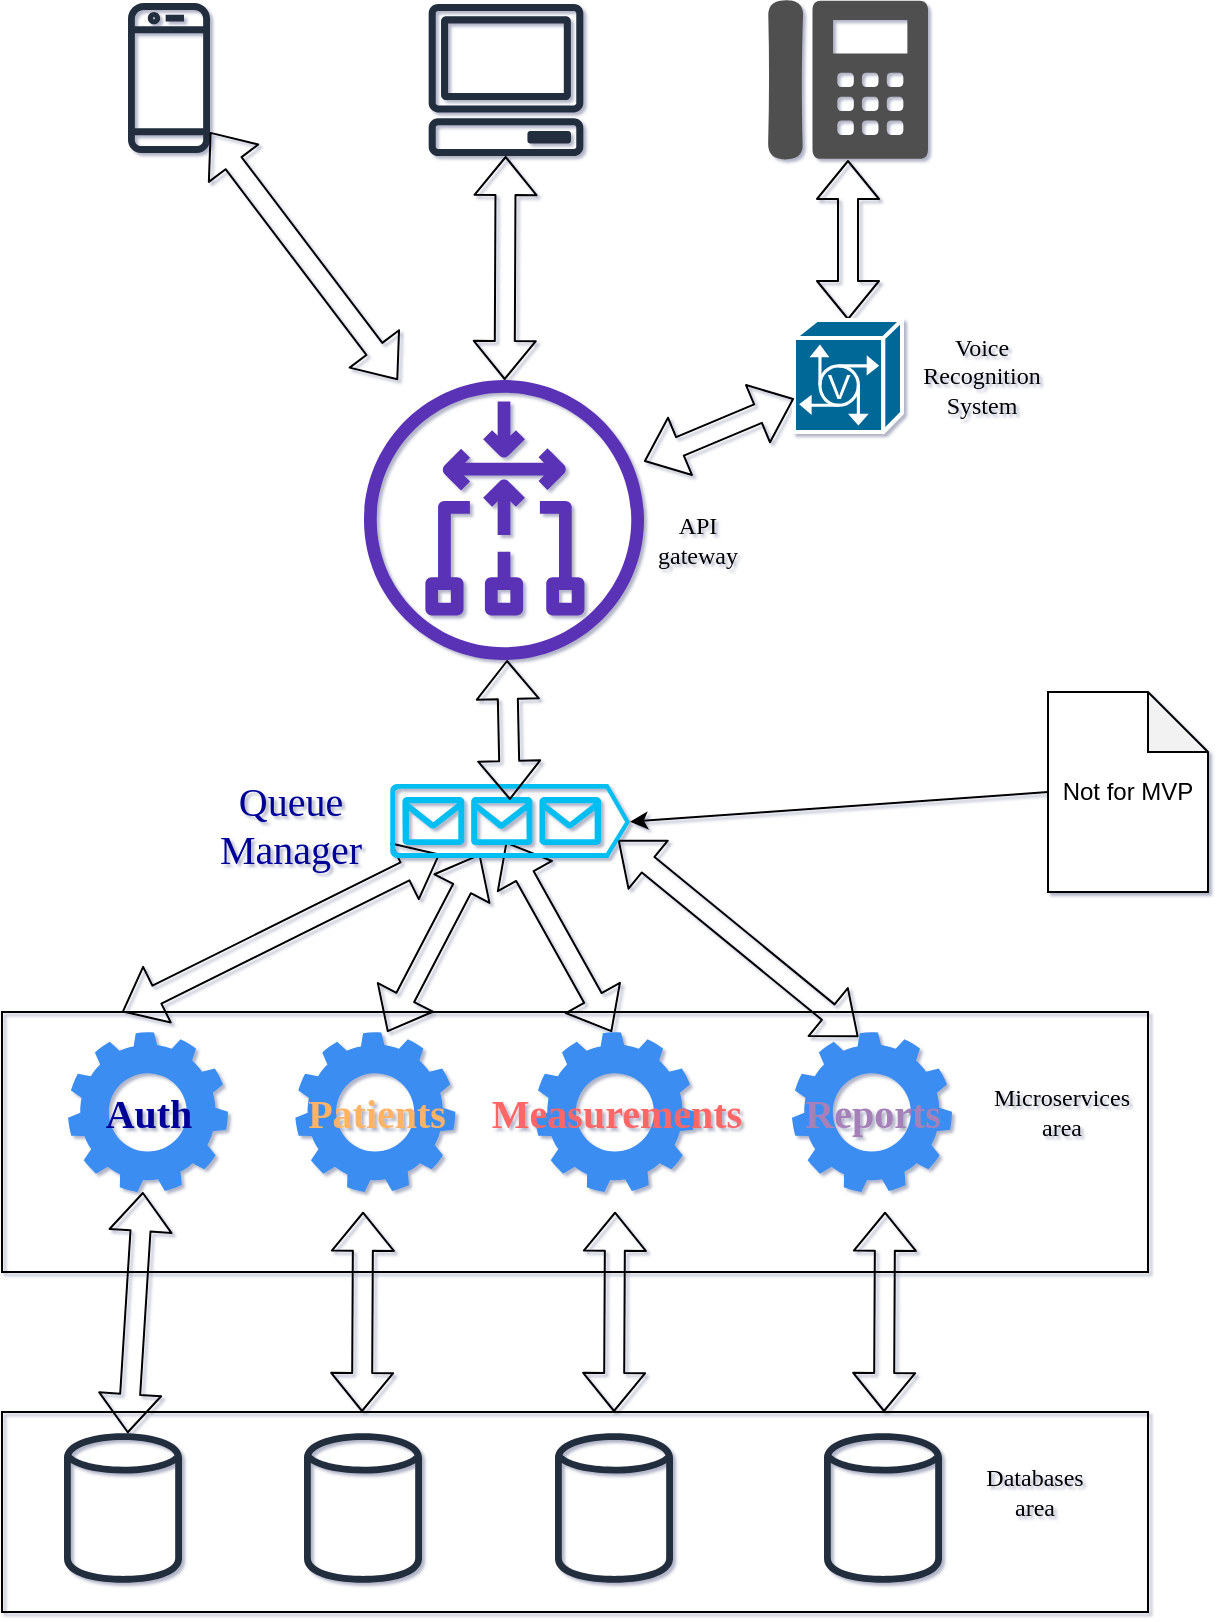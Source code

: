 <mxfile compressed="true" version="14.6.13" type="device"><diagram id="Ht1M8jgEwFfnCIfOTk4-" name="Page-1"><mxGraphModel dx="1102" dy="1703" grid="1" gridSize="10" guides="1" tooltips="1" connect="1" arrows="1" fold="1" page="1" pageScale="1" pageWidth="1169" pageHeight="827" background="none" math="0" shadow="1"><root><mxCell id="0"/><mxCell id="1" parent="0"/><mxCell id="XDn9xJ6heZTMBlF5tKKQ-36" value="" style="rounded=0;whiteSpace=wrap;html=1;shadow=0;comic=0;sketch=0;jiggle=1;fontFamily=Tahoma;fillColor=none;" parent="1" vertex="1"><mxGeometry x="257" y="-310" width="573" height="130" as="geometry"/></mxCell><mxCell id="XDn9xJ6heZTMBlF5tKKQ-35" value="" style="rounded=0;whiteSpace=wrap;html=1;shadow=0;comic=0;sketch=0;jiggle=1;fontFamily=Tahoma;fillColor=none;" parent="1" vertex="1"><mxGeometry x="257" y="-110" width="573" height="100" as="geometry"/></mxCell><mxCell id="XDn9xJ6heZTMBlF5tKKQ-6" value="" style="outlineConnect=0;fontColor=#232F3E;gradientColor=none;fillColor=#232F3E;strokeColor=none;dashed=0;verticalLabelPosition=bottom;verticalAlign=top;align=center;html=1;fontSize=12;fontStyle=0;aspect=fixed;pointerEvents=1;shape=mxgraph.aws4.mobile_client;" parent="1" vertex="1"><mxGeometry x="320" y="-816" width="41" height="78" as="geometry"/></mxCell><mxCell id="XDn9xJ6heZTMBlF5tKKQ-7" value="" style="outlineConnect=0;fontColor=#232F3E;gradientColor=none;fillColor=#232F3E;strokeColor=none;dashed=0;verticalLabelPosition=bottom;verticalAlign=top;align=center;html=1;fontSize=12;fontStyle=0;aspect=fixed;pointerEvents=1;shape=mxgraph.aws4.client;" parent="1" vertex="1"><mxGeometry x="470" y="-814" width="78" height="76" as="geometry"/></mxCell><mxCell id="XDn9xJ6heZTMBlF5tKKQ-10" value="" style="pointerEvents=1;shadow=0;dashed=0;html=1;strokeColor=none;fillColor=#505050;labelPosition=center;verticalLabelPosition=bottom;verticalAlign=top;outlineConnect=0;align=center;shape=mxgraph.office.devices.phone_digital;" parent="1" vertex="1"><mxGeometry x="640" y="-816" width="80" height="80" as="geometry"/></mxCell><object label="" name="APIGateway&#10;" id="XDn9xJ6heZTMBlF5tKKQ-11"><mxCell style="outlineConnect=0;fontColor=#232F3E;gradientColor=none;fillColor=#5A30B5;strokeColor=none;dashed=0;verticalLabelPosition=bottom;verticalAlign=top;align=center;html=1;fontSize=12;fontStyle=0;aspect=fixed;pointerEvents=1;shape=mxgraph.aws4.gateway_load_balancer;rotation=90;fontFamily=Tahoma;comic=0;" parent="1" vertex="1"><mxGeometry x="438" y="-626" width="140" height="140" as="geometry"/></mxCell></object><mxCell id="XDn9xJ6heZTMBlF5tKKQ-12" value="" style="shape=flexArrow;endArrow=classic;startArrow=classic;html=1;" parent="1" source="XDn9xJ6heZTMBlF5tKKQ-11" target="XDn9xJ6heZTMBlF5tKKQ-6" edge="1"><mxGeometry width="100" height="100" relative="1" as="geometry"><mxPoint x="320" y="-636" as="sourcePoint"/><mxPoint x="420" y="-736" as="targetPoint"/></mxGeometry></mxCell><mxCell id="XDn9xJ6heZTMBlF5tKKQ-13" value="" style="shape=flexArrow;endArrow=classic;startArrow=classic;html=1;" parent="1" source="XDn9xJ6heZTMBlF5tKKQ-11" target="XDn9xJ6heZTMBlF5tKKQ-7" edge="1"><mxGeometry width="100" height="100" relative="1" as="geometry"><mxPoint x="634.021" y="-460.76" as="sourcePoint"/><mxPoint x="488.999" y="-715.999" as="targetPoint"/></mxGeometry></mxCell><mxCell id="XDn9xJ6heZTMBlF5tKKQ-14" value="" style="shape=flexArrow;endArrow=classic;startArrow=classic;html=1;exitX=0.5;exitY=0;exitDx=0;exitDy=0;exitPerimeter=0;" parent="1" source="XDn9xJ6heZTMBlF5tKKQ-15" target="XDn9xJ6heZTMBlF5tKKQ-10" edge="1"><mxGeometry width="100" height="100" relative="1" as="geometry"><mxPoint x="525.841" y="-466" as="sourcePoint"/><mxPoint x="380.819" y="-721.239" as="targetPoint"/></mxGeometry></mxCell><mxCell id="XDn9xJ6heZTMBlF5tKKQ-15" value="" style="shape=mxgraph.cisco.servers.voice_commserver;html=1;pointerEvents=1;dashed=0;fillColor=#036897;strokeColor=#ffffff;strokeWidth=2;verticalLabelPosition=bottom;verticalAlign=top;align=center;outlineConnect=0;comic=0;jiggle=1;shadow=0;sketch=0;" parent="1" vertex="1"><mxGeometry x="653" y="-656" width="54" height="56" as="geometry"/></mxCell><mxCell id="XDn9xJ6heZTMBlF5tKKQ-16" value="" style="shape=flexArrow;endArrow=classic;startArrow=classic;html=1;" parent="1" source="XDn9xJ6heZTMBlF5tKKQ-15" target="XDn9xJ6heZTMBlF5tKKQ-11" edge="1"><mxGeometry width="100" height="100" relative="1" as="geometry"><mxPoint x="535.841" y="-456" as="sourcePoint"/><mxPoint x="390.819" y="-711.239" as="targetPoint"/></mxGeometry></mxCell><mxCell id="XDn9xJ6heZTMBlF5tKKQ-21" value="" style="shape=flexArrow;endArrow=classic;startArrow=classic;html=1;" parent="1" source="XDn9xJ6heZTMBlF5tKKQ-2" target="XDn9xJ6heZTMBlF5tKKQ-17" edge="1"><mxGeometry width="100" height="100" relative="1" as="geometry"><mxPoint x="368.5" y="-49" as="sourcePoint"/><mxPoint x="368.5" y="-240" as="targetPoint"/></mxGeometry></mxCell><mxCell id="XDn9xJ6heZTMBlF5tKKQ-22" value="" style="shape=flexArrow;endArrow=classic;startArrow=classic;html=1;" parent="1" edge="1"><mxGeometry width="100" height="100" relative="1" as="geometry"><mxPoint x="436.996" y="-110.0" as="sourcePoint"/><mxPoint x="437.525" y="-210.13" as="targetPoint"/></mxGeometry></mxCell><mxCell id="XDn9xJ6heZTMBlF5tKKQ-23" value="" style="shape=flexArrow;endArrow=classic;startArrow=classic;html=1;" parent="1" edge="1"><mxGeometry width="100" height="100" relative="1" as="geometry"><mxPoint x="562.996" y="-110.0" as="sourcePoint"/><mxPoint x="563.525" y="-210.13" as="targetPoint"/></mxGeometry></mxCell><mxCell id="XDn9xJ6heZTMBlF5tKKQ-24" value="" style="shape=flexArrow;endArrow=classic;startArrow=classic;html=1;" parent="1" edge="1"><mxGeometry width="100" height="100" relative="1" as="geometry"><mxPoint x="697.996" y="-110.0" as="sourcePoint"/><mxPoint x="698.525" y="-210.13" as="targetPoint"/></mxGeometry></mxCell><mxCell id="XDn9xJ6heZTMBlF5tKKQ-25" value="" style="shape=flexArrow;endArrow=classic;startArrow=classic;html=1;entryX=0.208;entryY=0.946;entryDx=0;entryDy=0;entryPerimeter=0;" parent="1" target="XDn9xJ6heZTMBlF5tKKQ-45" edge="1"><mxGeometry width="100" height="100" relative="1" as="geometry"><mxPoint x="316.998" y="-310" as="sourcePoint"/><mxPoint x="210" y="-510" as="targetPoint"/></mxGeometry></mxCell><mxCell id="XDn9xJ6heZTMBlF5tKKQ-26" value="" style="shape=flexArrow;endArrow=classic;startArrow=classic;html=1;exitX=0.575;exitY=0;exitDx=0;exitDy=0;exitPerimeter=0;entryX=0.375;entryY=0.946;entryDx=0;entryDy=0;entryPerimeter=0;" parent="1" source="XDn9xJ6heZTMBlF5tKKQ-18" target="XDn9xJ6heZTMBlF5tKKQ-45" edge="1"><mxGeometry width="100" height="100" relative="1" as="geometry"><mxPoint x="426.998" y="-300" as="sourcePoint"/><mxPoint x="548" y="-420.367" as="targetPoint"/></mxGeometry></mxCell><mxCell id="XDn9xJ6heZTMBlF5tKKQ-27" value="" style="shape=flexArrow;endArrow=classic;startArrow=classic;html=1;exitX=0.48;exitY=0;exitDx=0;exitDy=0;exitPerimeter=0;entryX=0.483;entryY=0.784;entryDx=0;entryDy=0;entryPerimeter=0;" parent="1" source="XDn9xJ6heZTMBlF5tKKQ-20" target="XDn9xJ6heZTMBlF5tKKQ-45" edge="1"><mxGeometry width="100" height="100" relative="1" as="geometry"><mxPoint x="533.498" y="-292.63" as="sourcePoint"/><mxPoint x="505" y="-370" as="targetPoint"/></mxGeometry></mxCell><mxCell id="XDn9xJ6heZTMBlF5tKKQ-28" value="" style="shape=flexArrow;endArrow=classic;startArrow=classic;html=1;exitX=0.415;exitY=0.03;exitDx=0;exitDy=0;exitPerimeter=0;entryX=0.95;entryY=0.757;entryDx=0;entryDy=0;entryPerimeter=0;" parent="1" source="XDn9xJ6heZTMBlF5tKKQ-19" target="XDn9xJ6heZTMBlF5tKKQ-45" edge="1"><mxGeometry width="100" height="100" relative="1" as="geometry"><mxPoint x="726.998" y="-310.0" as="sourcePoint"/><mxPoint x="848" y="-430.367" as="targetPoint"/></mxGeometry></mxCell><mxCell id="XDn9xJ6heZTMBlF5tKKQ-30" value="API gateway" style="text;html=1;strokeColor=none;fillColor=none;align=center;verticalAlign=middle;whiteSpace=wrap;rounded=0;shadow=0;comic=0;sketch=0;jiggle=1;fontFamily=Tahoma;" parent="1" vertex="1"><mxGeometry x="585" y="-556" width="40" height="20" as="geometry"/></mxCell><mxCell id="XDn9xJ6heZTMBlF5tKKQ-31" value="Microservices area" style="text;html=1;strokeColor=none;fillColor=none;align=center;verticalAlign=middle;whiteSpace=wrap;rounded=0;shadow=0;comic=0;sketch=0;jiggle=1;fontFamily=Tahoma;" parent="1" vertex="1"><mxGeometry x="767" y="-270" width="40" height="20" as="geometry"/></mxCell><mxCell id="XDn9xJ6heZTMBlF5tKKQ-33" value="Voice Recognition System&lt;br&gt;" style="text;html=1;strokeColor=none;fillColor=none;align=center;verticalAlign=middle;whiteSpace=wrap;rounded=0;shadow=0;comic=0;sketch=0;jiggle=1;fontFamily=Tahoma;" parent="1" vertex="1"><mxGeometry x="727" y="-638" width="40" height="20" as="geometry"/></mxCell><mxCell id="XDn9xJ6heZTMBlF5tKKQ-34" value="Databases&lt;br&gt;area&lt;br&gt;" style="text;html=1;align=center;verticalAlign=middle;resizable=0;points=[];autosize=1;strokeColor=none;fontFamily=Tahoma;" parent="1" vertex="1"><mxGeometry x="738" y="-85" width="70" height="30" as="geometry"/></mxCell><mxCell id="XDn9xJ6heZTMBlF5tKKQ-38" value="" style="group" parent="1" vertex="1" connectable="0"><mxGeometry x="288" y="-101" width="439" height="78" as="geometry"/></mxCell><mxCell id="XDn9xJ6heZTMBlF5tKKQ-2" value="" style="outlineConnect=0;fontColor=#232F3E;gradientColor=none;fillColor=#232F3E;strokeColor=none;dashed=0;verticalLabelPosition=bottom;verticalAlign=top;align=center;html=1;fontSize=12;fontStyle=0;aspect=fixed;pointerEvents=1;shape=mxgraph.aws4.generic_database;" parent="XDn9xJ6heZTMBlF5tKKQ-38" vertex="1"><mxGeometry width="59" height="78" as="geometry"/></mxCell><mxCell id="XDn9xJ6heZTMBlF5tKKQ-3" value="" style="outlineConnect=0;fontColor=#232F3E;gradientColor=none;fillColor=#232F3E;strokeColor=none;dashed=0;verticalLabelPosition=bottom;verticalAlign=top;align=center;html=1;fontSize=12;fontStyle=0;aspect=fixed;pointerEvents=1;shape=mxgraph.aws4.generic_database;" parent="XDn9xJ6heZTMBlF5tKKQ-38" vertex="1"><mxGeometry x="120" width="59" height="78" as="geometry"/></mxCell><mxCell id="XDn9xJ6heZTMBlF5tKKQ-37" value="" style="group" parent="XDn9xJ6heZTMBlF5tKKQ-38" vertex="1" connectable="0"><mxGeometry x="245.5" width="193.5" height="78" as="geometry"/></mxCell><mxCell id="XDn9xJ6heZTMBlF5tKKQ-4" value="" style="outlineConnect=0;fontColor=#232F3E;gradientColor=none;fillColor=#232F3E;strokeColor=none;dashed=0;verticalLabelPosition=bottom;verticalAlign=top;align=center;html=1;fontSize=12;fontStyle=0;aspect=fixed;pointerEvents=1;shape=mxgraph.aws4.generic_database;" parent="XDn9xJ6heZTMBlF5tKKQ-37" vertex="1"><mxGeometry width="59" height="78" as="geometry"/></mxCell><mxCell id="XDn9xJ6heZTMBlF5tKKQ-5" value="" style="outlineConnect=0;fontColor=#232F3E;gradientColor=none;fillColor=#232F3E;strokeColor=none;dashed=0;verticalLabelPosition=bottom;verticalAlign=top;align=center;html=1;fontSize=12;fontStyle=0;aspect=fixed;pointerEvents=1;shape=mxgraph.aws4.generic_database;" parent="XDn9xJ6heZTMBlF5tKKQ-37" vertex="1"><mxGeometry x="134.5" width="59" height="78" as="geometry"/></mxCell><mxCell id="XDn9xJ6heZTMBlF5tKKQ-17" value="" style="html=1;aspect=fixed;strokeColor=none;shadow=0;align=center;verticalAlign=top;fillColor=#3B8DF1;shape=mxgraph.gcp2.gear" parent="1" vertex="1"><mxGeometry x="290" y="-300" width="80" height="80" as="geometry"/></mxCell><mxCell id="XDn9xJ6heZTMBlF5tKKQ-18" value="" style="html=1;aspect=fixed;strokeColor=none;shadow=0;align=center;verticalAlign=top;fillColor=#3B8DF1;shape=mxgraph.gcp2.gear" parent="1" vertex="1"><mxGeometry x="403.659" y="-300" width="80" height="80" as="geometry"/></mxCell><mxCell id="XDn9xJ6heZTMBlF5tKKQ-19" value="" style="html=1;aspect=fixed;strokeColor=none;shadow=0;align=center;verticalAlign=top;fillColor=#3B8DF1;shape=mxgraph.gcp2.gear" parent="1" vertex="1"><mxGeometry x="651.989" y="-300" width="80" height="80" as="geometry"/></mxCell><mxCell id="XDn9xJ6heZTMBlF5tKKQ-20" value="" style="html=1;aspect=fixed;strokeColor=none;shadow=0;align=center;verticalAlign=top;fillColor=#3B8DF1;shape=mxgraph.gcp2.gear" parent="1" vertex="1"><mxGeometry x="523.526" y="-300" width="80" height="80" as="geometry"/></mxCell><mxCell id="XDn9xJ6heZTMBlF5tKKQ-41" value="&lt;font style=&quot;font-size: 20px;&quot;&gt;Auth&lt;/font&gt;" style="text;html=1;align=center;verticalAlign=middle;resizable=0;points=[];autosize=1;strokeColor=none;fontFamily=Tahoma;fontSize=20;fontStyle=1;fontColor=#000099;" parent="1" vertex="1"><mxGeometry x="300" y="-275" width="60" height="30" as="geometry"/></mxCell><mxCell id="XDn9xJ6heZTMBlF5tKKQ-42" value="&lt;font style=&quot;font-size: 20px;&quot;&gt;Patients&lt;br style=&quot;font-size: 20px;&quot;&gt;&lt;/font&gt;" style="text;html=1;align=center;verticalAlign=middle;resizable=0;points=[];autosize=1;strokeColor=none;fontFamily=Tahoma;fontSize=20;fontColor=#FFB366;fontStyle=1" parent="1" vertex="1"><mxGeometry x="393.66" y="-275" width="100" height="30" as="geometry"/></mxCell><mxCell id="XDn9xJ6heZTMBlF5tKKQ-43" value="&lt;font style=&quot;font-size: 20px;&quot;&gt;&lt;font color=&quot;#ff6666&quot; style=&quot;font-size: 20px;&quot;&gt;Measurements&lt;/font&gt;&lt;br style=&quot;font-size: 20px;&quot;&gt;&lt;/font&gt;" style="text;html=1;align=center;verticalAlign=middle;resizable=0;points=[];autosize=1;strokeColor=none;fontFamily=Tahoma;fontSize=20;fontColor=#FFB366;fontStyle=1" parent="1" vertex="1"><mxGeometry x="483.53" y="-275" width="160" height="30" as="geometry"/></mxCell><mxCell id="XDn9xJ6heZTMBlF5tKKQ-44" value="&lt;font style=&quot;font-size: 20px;&quot;&gt;&lt;font color=&quot;#a680b8&quot; style=&quot;font-size: 20px;&quot;&gt;Reports&lt;/font&gt;&lt;br style=&quot;font-size: 20px;&quot;&gt;&lt;/font&gt;" style="text;html=1;align=center;verticalAlign=middle;resizable=0;points=[];autosize=1;strokeColor=none;fontFamily=Tahoma;fontSize=20;fontColor=#FFB366;fontStyle=1" parent="1" vertex="1"><mxGeometry x="646.99" y="-275" width="90" height="30" as="geometry"/></mxCell><mxCell id="XDn9xJ6heZTMBlF5tKKQ-47" value="" style="group" parent="1" vertex="1" connectable="0"><mxGeometry x="356" y="-429" width="215" height="50" as="geometry"/></mxCell><mxCell id="XDn9xJ6heZTMBlF5tKKQ-45" value="" style="verticalLabelPosition=bottom;html=1;verticalAlign=top;align=center;strokeColor=none;fillColor=#00BEF2;shape=mxgraph.azure.queue_generic;pointerEvents=1;shadow=0;comic=0;sketch=0;jiggle=1;fontFamily=Tahoma;fontSize=20;fontColor=#000099;" parent="XDn9xJ6heZTMBlF5tKKQ-47" vertex="1"><mxGeometry x="95" y="5" width="120" height="37" as="geometry"/></mxCell><mxCell id="XDn9xJ6heZTMBlF5tKKQ-46" value="Queue &lt;br&gt;Manager" style="text;html=1;align=center;verticalAlign=middle;resizable=0;points=[];autosize=1;strokeColor=none;fontSize=20;fontFamily=Tahoma;fontColor=#000099;" parent="XDn9xJ6heZTMBlF5tKKQ-47" vertex="1"><mxGeometry width="90" height="50" as="geometry"/></mxCell><mxCell id="XDn9xJ6heZTMBlF5tKKQ-48" value="" style="shape=flexArrow;endArrow=classic;startArrow=classic;html=1;exitX=0.5;exitY=0.216;exitDx=0;exitDy=0;exitPerimeter=0;" parent="1" source="XDn9xJ6heZTMBlF5tKKQ-45" target="XDn9xJ6heZTMBlF5tKKQ-11" edge="1"><mxGeometry width="100" height="100" relative="1" as="geometry"><mxPoint x="499.998" y="-424" as="sourcePoint"/><mxPoint x="500.507" y="-536" as="targetPoint"/></mxGeometry></mxCell><mxCell id="i3tZ0aXdNdIXCu627mYi-1" value="Not for MVP" style="shape=note;whiteSpace=wrap;html=1;backgroundOutline=1;darkOpacity=0.05;" vertex="1" parent="1"><mxGeometry x="780" y="-470" width="80" height="100" as="geometry"/></mxCell><mxCell id="i3tZ0aXdNdIXCu627mYi-5" value="" style="endArrow=none;startArrow=classic;html=1;exitX=1;exitY=0.51;exitDx=0;exitDy=0;exitPerimeter=0;entryX=0;entryY=0.5;entryDx=0;entryDy=0;entryPerimeter=0;endFill=0;" edge="1" parent="1" source="XDn9xJ6heZTMBlF5tKKQ-45" target="i3tZ0aXdNdIXCu627mYi-1"><mxGeometry width="100" height="100" relative="1" as="geometry"><mxPoint x="731.989" y="-354.8" as="sourcePoint"/><mxPoint x="611.8" y="-453.191" as="targetPoint"/></mxGeometry></mxCell></root></mxGraphModel></diagram></mxfile>